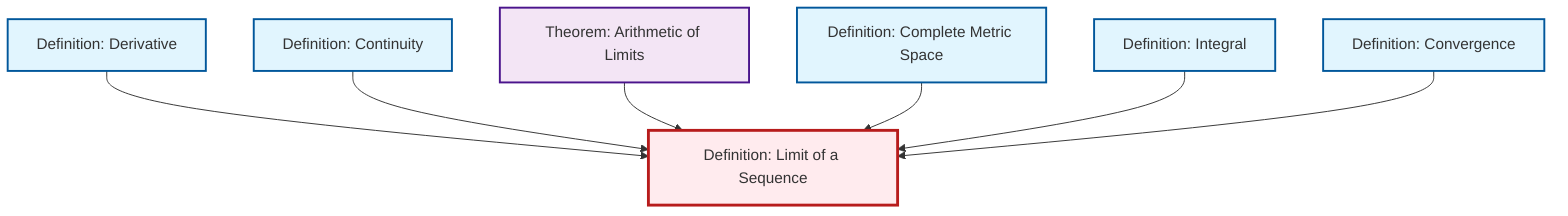 graph TD
    classDef definition fill:#e1f5fe,stroke:#01579b,stroke-width:2px
    classDef theorem fill:#f3e5f5,stroke:#4a148c,stroke-width:2px
    classDef axiom fill:#fff3e0,stroke:#e65100,stroke-width:2px
    classDef example fill:#e8f5e9,stroke:#1b5e20,stroke-width:2px
    classDef current fill:#ffebee,stroke:#b71c1c,stroke-width:3px
    def-continuity["Definition: Continuity"]:::definition
    def-limit["Definition: Limit of a Sequence"]:::definition
    def-convergence["Definition: Convergence"]:::definition
    def-complete-metric-space["Definition: Complete Metric Space"]:::definition
    thm-limit-arithmetic["Theorem: Arithmetic of Limits"]:::theorem
    def-integral["Definition: Integral"]:::definition
    def-derivative["Definition: Derivative"]:::definition
    def-derivative --> def-limit
    def-continuity --> def-limit
    thm-limit-arithmetic --> def-limit
    def-complete-metric-space --> def-limit
    def-integral --> def-limit
    def-convergence --> def-limit
    class def-limit current